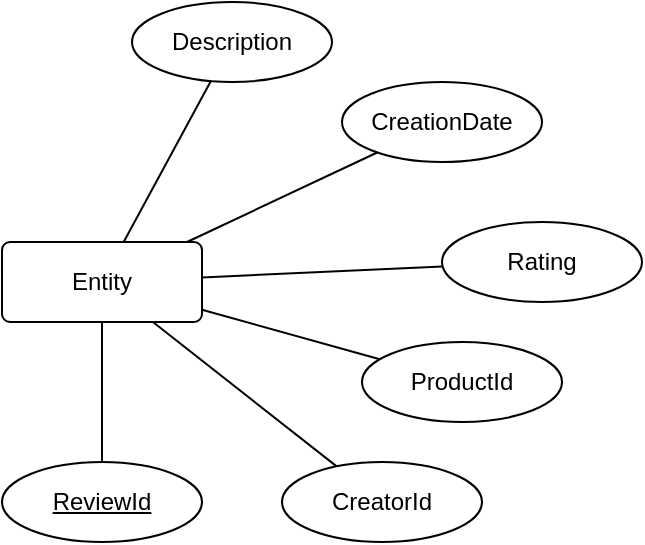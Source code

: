 <mxfile version="16.2.7" type="github">
  <diagram id="R2lEEEUBdFMjLlhIrx00" name="Page-1">
    <mxGraphModel dx="1422" dy="772" grid="1" gridSize="10" guides="1" tooltips="1" connect="1" arrows="1" fold="1" page="1" pageScale="1" pageWidth="850" pageHeight="1100" math="0" shadow="0" extFonts="Permanent Marker^https://fonts.googleapis.com/css?family=Permanent+Marker">
      <root>
        <mxCell id="0" />
        <mxCell id="1" parent="0" />
        <mxCell id="fvTcstvyIbm3g_ZY1BGS-1" value="Entity" style="rounded=1;arcSize=10;whiteSpace=wrap;html=1;align=center;" parent="1" vertex="1">
          <mxGeometry x="310" y="310" width="100" height="40" as="geometry" />
        </mxCell>
        <mxCell id="9ED2faIZSc6y3mdxDmmP-4" style="rounded=0;orthogonalLoop=1;jettySize=auto;html=1;endArrow=none;endFill=0;" edge="1" parent="1" source="9ED2faIZSc6y3mdxDmmP-3" target="fvTcstvyIbm3g_ZY1BGS-1">
          <mxGeometry relative="1" as="geometry" />
        </mxCell>
        <mxCell id="9ED2faIZSc6y3mdxDmmP-3" value="ReviewId" style="ellipse;whiteSpace=wrap;html=1;align=center;fontStyle=4;" vertex="1" parent="1">
          <mxGeometry x="310" y="420" width="100" height="40" as="geometry" />
        </mxCell>
        <mxCell id="9ED2faIZSc6y3mdxDmmP-8" style="edgeStyle=none;rounded=0;orthogonalLoop=1;jettySize=auto;html=1;endArrow=none;endFill=0;" edge="1" parent="1" source="9ED2faIZSc6y3mdxDmmP-7" target="fvTcstvyIbm3g_ZY1BGS-1">
          <mxGeometry relative="1" as="geometry" />
        </mxCell>
        <mxCell id="9ED2faIZSc6y3mdxDmmP-7" value="CreatorId" style="ellipse;whiteSpace=wrap;html=1;align=center;" vertex="1" parent="1">
          <mxGeometry x="450" y="420" width="100" height="40" as="geometry" />
        </mxCell>
        <mxCell id="9ED2faIZSc6y3mdxDmmP-10" style="edgeStyle=none;rounded=0;orthogonalLoop=1;jettySize=auto;html=1;endArrow=none;endFill=0;" edge="1" parent="1" source="9ED2faIZSc6y3mdxDmmP-9" target="fvTcstvyIbm3g_ZY1BGS-1">
          <mxGeometry relative="1" as="geometry" />
        </mxCell>
        <mxCell id="9ED2faIZSc6y3mdxDmmP-9" value="ProductId" style="ellipse;whiteSpace=wrap;html=1;align=center;" vertex="1" parent="1">
          <mxGeometry x="490" y="360" width="100" height="40" as="geometry" />
        </mxCell>
        <mxCell id="9ED2faIZSc6y3mdxDmmP-12" style="edgeStyle=none;rounded=0;orthogonalLoop=1;jettySize=auto;html=1;endArrow=none;endFill=0;" edge="1" parent="1" source="9ED2faIZSc6y3mdxDmmP-11" target="fvTcstvyIbm3g_ZY1BGS-1">
          <mxGeometry relative="1" as="geometry" />
        </mxCell>
        <mxCell id="9ED2faIZSc6y3mdxDmmP-11" value="Rating" style="ellipse;whiteSpace=wrap;html=1;align=center;" vertex="1" parent="1">
          <mxGeometry x="530" y="300" width="100" height="40" as="geometry" />
        </mxCell>
        <mxCell id="9ED2faIZSc6y3mdxDmmP-14" style="edgeStyle=none;rounded=0;orthogonalLoop=1;jettySize=auto;html=1;endArrow=none;endFill=0;" edge="1" parent="1" source="9ED2faIZSc6y3mdxDmmP-13" target="fvTcstvyIbm3g_ZY1BGS-1">
          <mxGeometry relative="1" as="geometry" />
        </mxCell>
        <mxCell id="9ED2faIZSc6y3mdxDmmP-13" value="CreationDate" style="ellipse;whiteSpace=wrap;html=1;align=center;" vertex="1" parent="1">
          <mxGeometry x="480" y="230" width="100" height="40" as="geometry" />
        </mxCell>
        <mxCell id="9ED2faIZSc6y3mdxDmmP-16" style="edgeStyle=none;rounded=0;orthogonalLoop=1;jettySize=auto;html=1;endArrow=none;endFill=0;" edge="1" parent="1" source="9ED2faIZSc6y3mdxDmmP-15" target="fvTcstvyIbm3g_ZY1BGS-1">
          <mxGeometry relative="1" as="geometry" />
        </mxCell>
        <mxCell id="9ED2faIZSc6y3mdxDmmP-15" value="Description" style="ellipse;whiteSpace=wrap;html=1;align=center;" vertex="1" parent="1">
          <mxGeometry x="375" y="190" width="100" height="40" as="geometry" />
        </mxCell>
      </root>
    </mxGraphModel>
  </diagram>
</mxfile>
